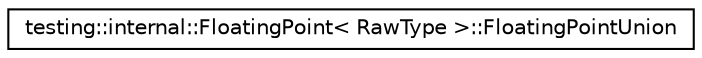 digraph G
{
  edge [fontname="Helvetica",fontsize="10",labelfontname="Helvetica",labelfontsize="10"];
  node [fontname="Helvetica",fontsize="10",shape=record];
  rankdir="LR";
  Node1 [label="testing::internal::FloatingPoint\< RawType \>::FloatingPointUnion",height=0.2,width=0.4,color="black", fillcolor="white", style="filled",URL="$uniontesting_1_1internal_1_1FloatingPoint_1_1FloatingPointUnion.html"];
}
